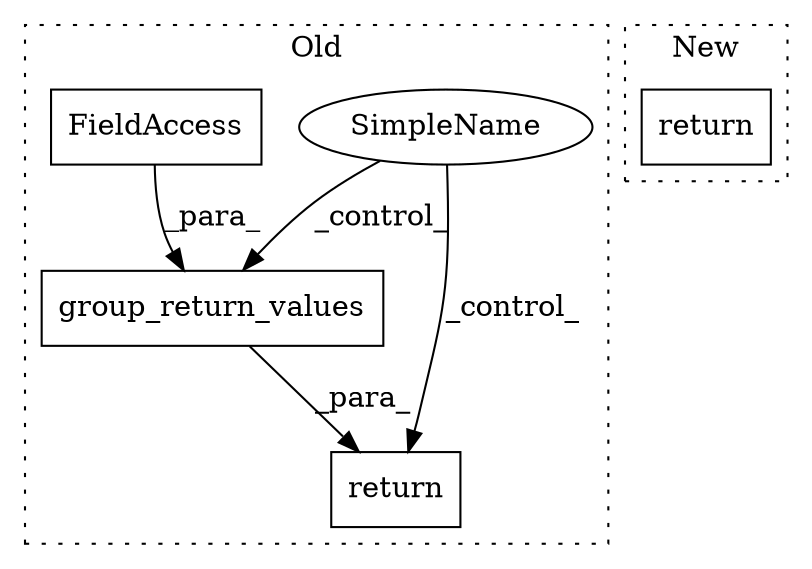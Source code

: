 digraph G {
subgraph cluster0 {
1 [label="group_return_values" a="32" s="3566,3609" l="20,1" shape="box"];
3 [label="SimpleName" a="42" s="" l="" shape="ellipse"];
4 [label="return" a="41" s="3559" l="7" shape="box"];
5 [label="FieldAccess" a="22" s="3600" l="9" shape="box"];
label = "Old";
style="dotted";
}
subgraph cluster1 {
2 [label="return" a="41" s="2427" l="7" shape="box"];
label = "New";
style="dotted";
}
1 -> 4 [label="_para_"];
3 -> 4 [label="_control_"];
3 -> 1 [label="_control_"];
5 -> 1 [label="_para_"];
}